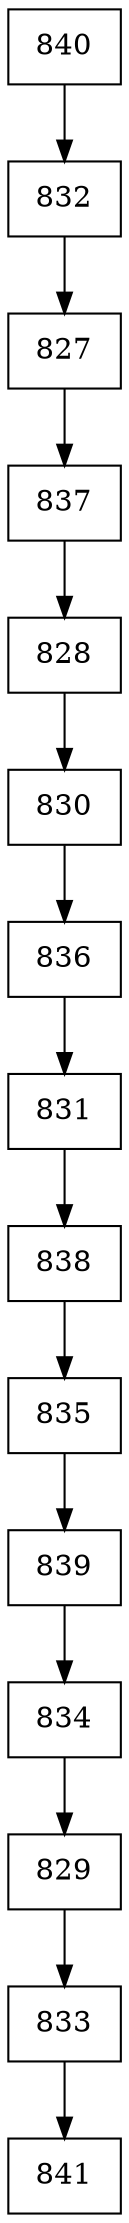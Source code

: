 digraph G {
  node [shape=record];
  node0 [label="{840}"];
  node0 -> node1;
  node1 [label="{832}"];
  node1 -> node2;
  node2 [label="{827}"];
  node2 -> node3;
  node3 [label="{837}"];
  node3 -> node4;
  node4 [label="{828}"];
  node4 -> node5;
  node5 [label="{830}"];
  node5 -> node6;
  node6 [label="{836}"];
  node6 -> node7;
  node7 [label="{831}"];
  node7 -> node8;
  node8 [label="{838}"];
  node8 -> node9;
  node9 [label="{835}"];
  node9 -> node10;
  node10 [label="{839}"];
  node10 -> node11;
  node11 [label="{834}"];
  node11 -> node12;
  node12 [label="{829}"];
  node12 -> node13;
  node13 [label="{833}"];
  node13 -> node14;
  node14 [label="{841}"];
}
